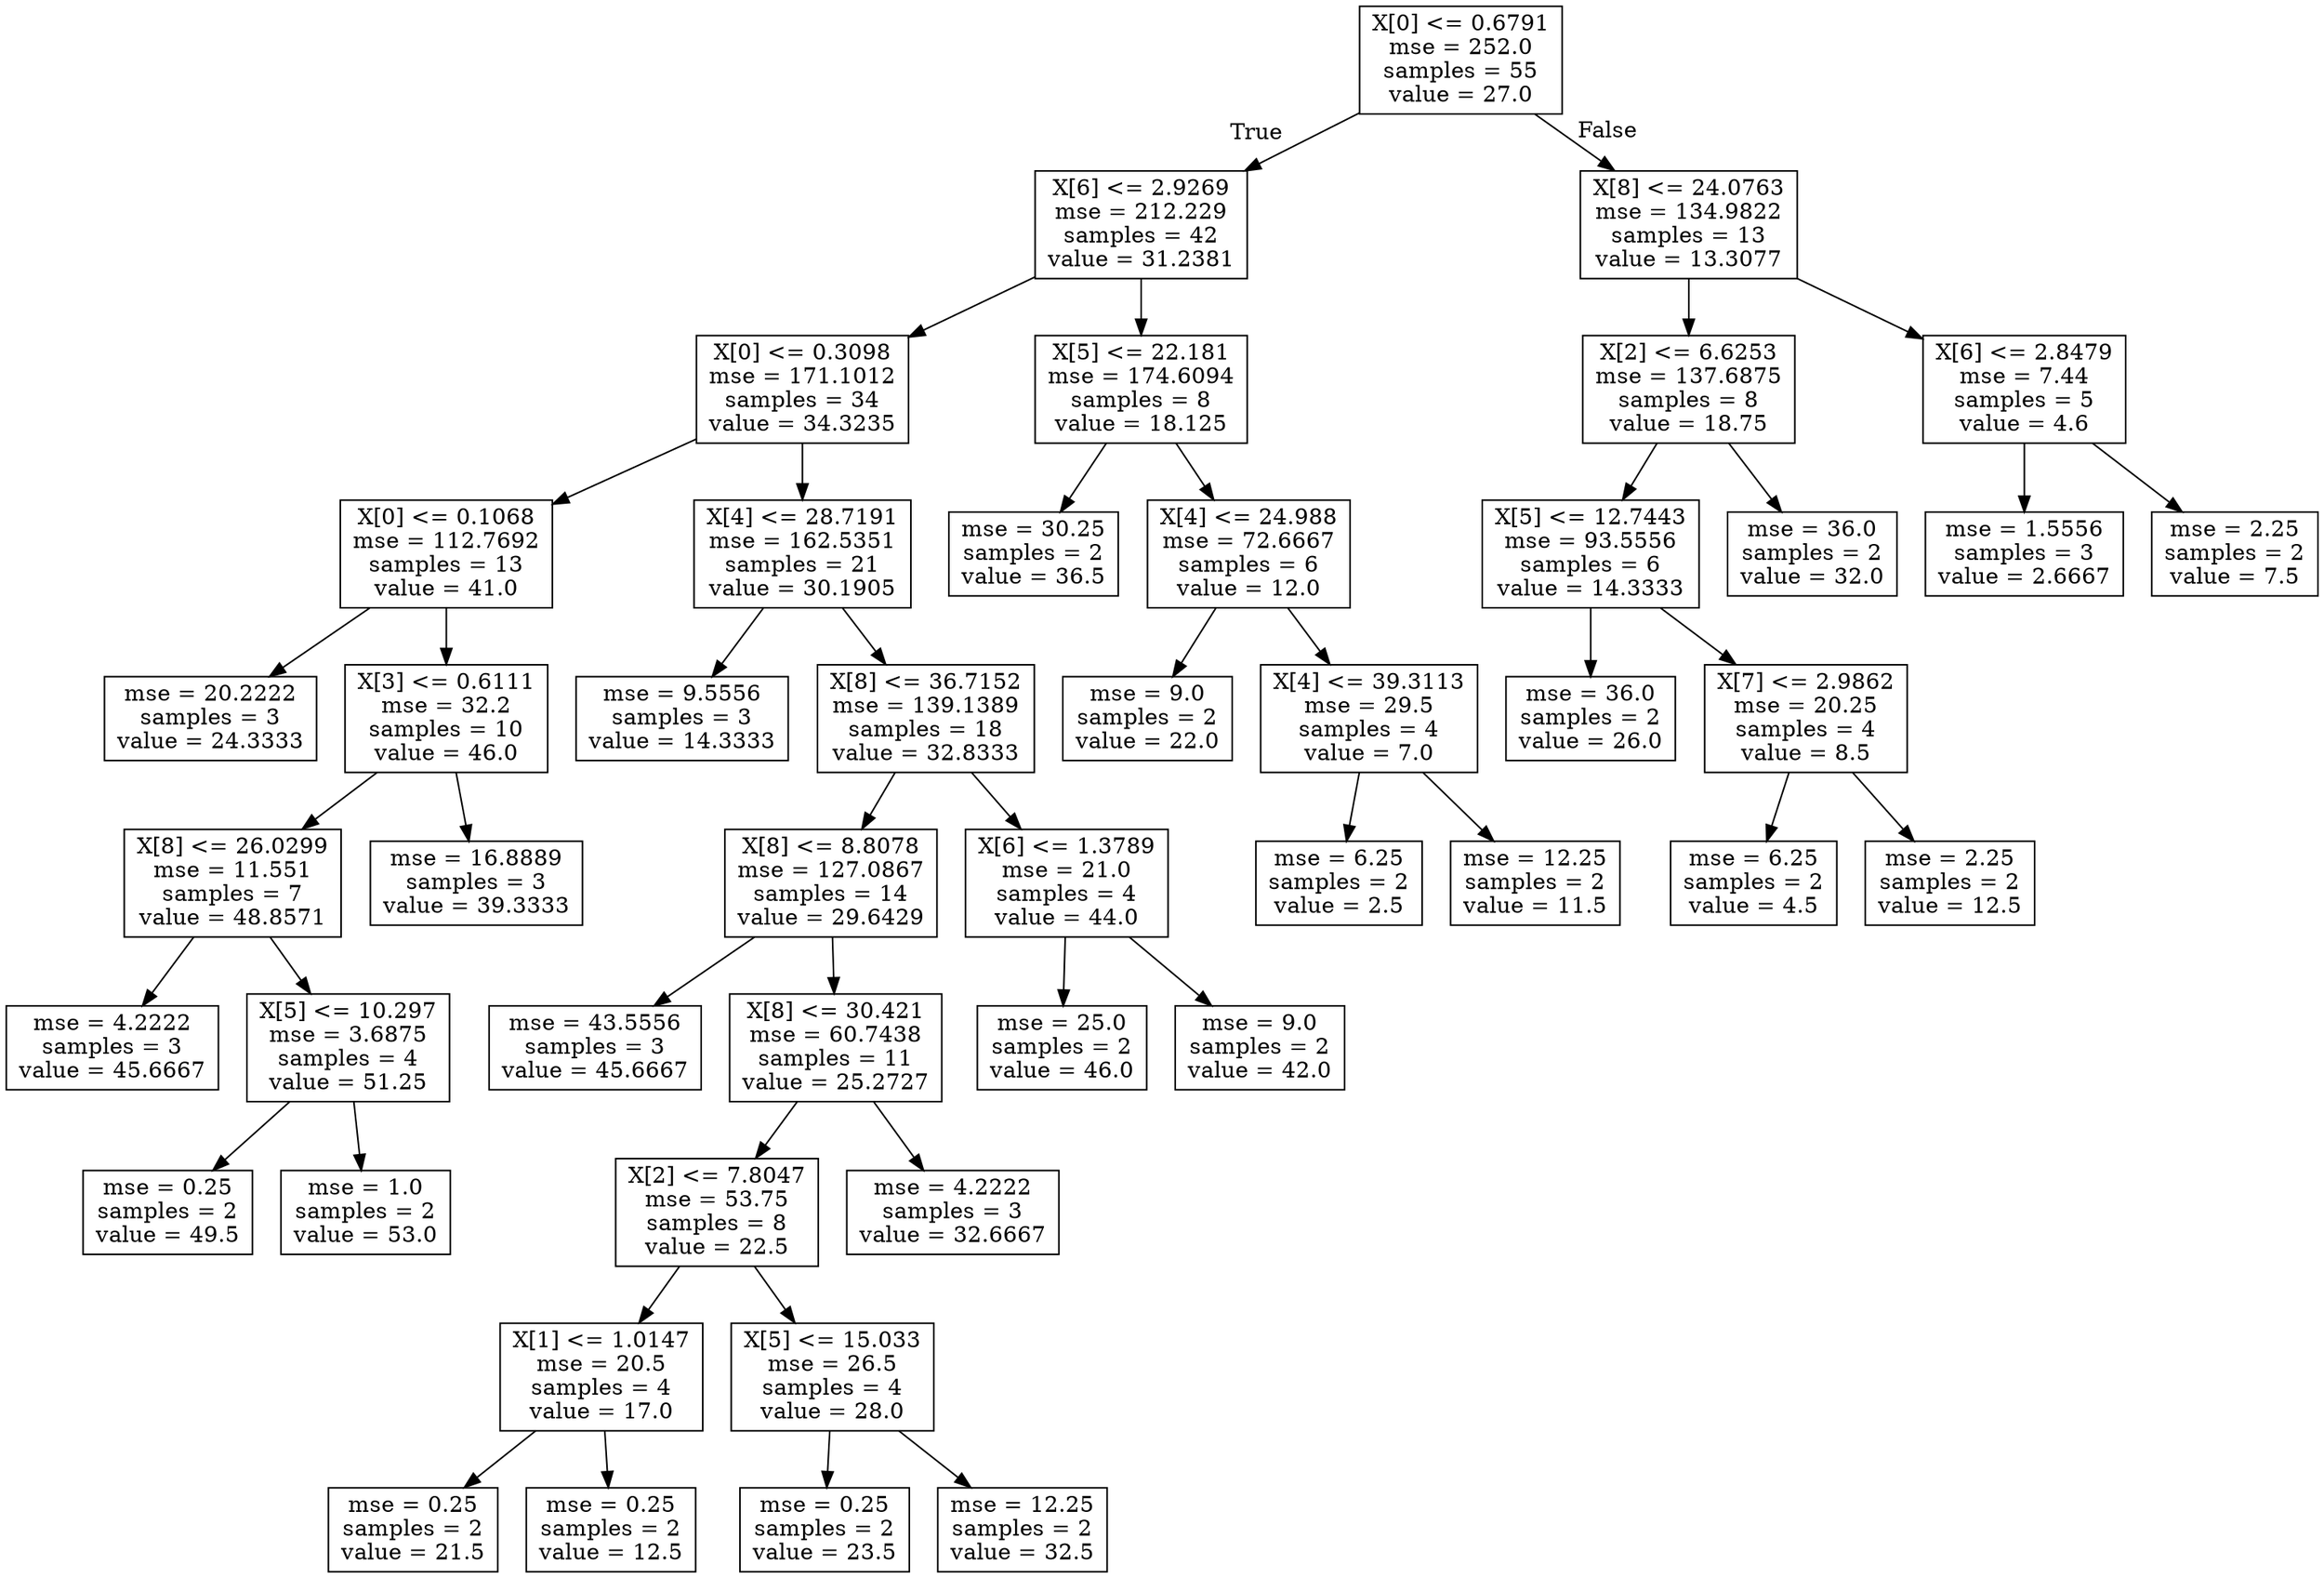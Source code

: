 digraph Tree {
node [shape=box] ;
0 [label="X[0] <= 0.6791\nmse = 252.0\nsamples = 55\nvalue = 27.0"] ;
1 [label="X[6] <= 2.9269\nmse = 212.229\nsamples = 42\nvalue = 31.2381"] ;
0 -> 1 [labeldistance=2.5, labelangle=45, headlabel="True"] ;
2 [label="X[0] <= 0.3098\nmse = 171.1012\nsamples = 34\nvalue = 34.3235"] ;
1 -> 2 ;
3 [label="X[0] <= 0.1068\nmse = 112.7692\nsamples = 13\nvalue = 41.0"] ;
2 -> 3 ;
4 [label="mse = 20.2222\nsamples = 3\nvalue = 24.3333"] ;
3 -> 4 ;
5 [label="X[3] <= 0.6111\nmse = 32.2\nsamples = 10\nvalue = 46.0"] ;
3 -> 5 ;
6 [label="X[8] <= 26.0299\nmse = 11.551\nsamples = 7\nvalue = 48.8571"] ;
5 -> 6 ;
7 [label="mse = 4.2222\nsamples = 3\nvalue = 45.6667"] ;
6 -> 7 ;
8 [label="X[5] <= 10.297\nmse = 3.6875\nsamples = 4\nvalue = 51.25"] ;
6 -> 8 ;
9 [label="mse = 0.25\nsamples = 2\nvalue = 49.5"] ;
8 -> 9 ;
10 [label="mse = 1.0\nsamples = 2\nvalue = 53.0"] ;
8 -> 10 ;
11 [label="mse = 16.8889\nsamples = 3\nvalue = 39.3333"] ;
5 -> 11 ;
12 [label="X[4] <= 28.7191\nmse = 162.5351\nsamples = 21\nvalue = 30.1905"] ;
2 -> 12 ;
13 [label="mse = 9.5556\nsamples = 3\nvalue = 14.3333"] ;
12 -> 13 ;
14 [label="X[8] <= 36.7152\nmse = 139.1389\nsamples = 18\nvalue = 32.8333"] ;
12 -> 14 ;
15 [label="X[8] <= 8.8078\nmse = 127.0867\nsamples = 14\nvalue = 29.6429"] ;
14 -> 15 ;
16 [label="mse = 43.5556\nsamples = 3\nvalue = 45.6667"] ;
15 -> 16 ;
17 [label="X[8] <= 30.421\nmse = 60.7438\nsamples = 11\nvalue = 25.2727"] ;
15 -> 17 ;
18 [label="X[2] <= 7.8047\nmse = 53.75\nsamples = 8\nvalue = 22.5"] ;
17 -> 18 ;
19 [label="X[1] <= 1.0147\nmse = 20.5\nsamples = 4\nvalue = 17.0"] ;
18 -> 19 ;
20 [label="mse = 0.25\nsamples = 2\nvalue = 21.5"] ;
19 -> 20 ;
21 [label="mse = 0.25\nsamples = 2\nvalue = 12.5"] ;
19 -> 21 ;
22 [label="X[5] <= 15.033\nmse = 26.5\nsamples = 4\nvalue = 28.0"] ;
18 -> 22 ;
23 [label="mse = 0.25\nsamples = 2\nvalue = 23.5"] ;
22 -> 23 ;
24 [label="mse = 12.25\nsamples = 2\nvalue = 32.5"] ;
22 -> 24 ;
25 [label="mse = 4.2222\nsamples = 3\nvalue = 32.6667"] ;
17 -> 25 ;
26 [label="X[6] <= 1.3789\nmse = 21.0\nsamples = 4\nvalue = 44.0"] ;
14 -> 26 ;
27 [label="mse = 25.0\nsamples = 2\nvalue = 46.0"] ;
26 -> 27 ;
28 [label="mse = 9.0\nsamples = 2\nvalue = 42.0"] ;
26 -> 28 ;
29 [label="X[5] <= 22.181\nmse = 174.6094\nsamples = 8\nvalue = 18.125"] ;
1 -> 29 ;
30 [label="mse = 30.25\nsamples = 2\nvalue = 36.5"] ;
29 -> 30 ;
31 [label="X[4] <= 24.988\nmse = 72.6667\nsamples = 6\nvalue = 12.0"] ;
29 -> 31 ;
32 [label="mse = 9.0\nsamples = 2\nvalue = 22.0"] ;
31 -> 32 ;
33 [label="X[4] <= 39.3113\nmse = 29.5\nsamples = 4\nvalue = 7.0"] ;
31 -> 33 ;
34 [label="mse = 6.25\nsamples = 2\nvalue = 2.5"] ;
33 -> 34 ;
35 [label="mse = 12.25\nsamples = 2\nvalue = 11.5"] ;
33 -> 35 ;
36 [label="X[8] <= 24.0763\nmse = 134.9822\nsamples = 13\nvalue = 13.3077"] ;
0 -> 36 [labeldistance=2.5, labelangle=-45, headlabel="False"] ;
37 [label="X[2] <= 6.6253\nmse = 137.6875\nsamples = 8\nvalue = 18.75"] ;
36 -> 37 ;
38 [label="X[5] <= 12.7443\nmse = 93.5556\nsamples = 6\nvalue = 14.3333"] ;
37 -> 38 ;
39 [label="mse = 36.0\nsamples = 2\nvalue = 26.0"] ;
38 -> 39 ;
40 [label="X[7] <= 2.9862\nmse = 20.25\nsamples = 4\nvalue = 8.5"] ;
38 -> 40 ;
41 [label="mse = 6.25\nsamples = 2\nvalue = 4.5"] ;
40 -> 41 ;
42 [label="mse = 2.25\nsamples = 2\nvalue = 12.5"] ;
40 -> 42 ;
43 [label="mse = 36.0\nsamples = 2\nvalue = 32.0"] ;
37 -> 43 ;
44 [label="X[6] <= 2.8479\nmse = 7.44\nsamples = 5\nvalue = 4.6"] ;
36 -> 44 ;
45 [label="mse = 1.5556\nsamples = 3\nvalue = 2.6667"] ;
44 -> 45 ;
46 [label="mse = 2.25\nsamples = 2\nvalue = 7.5"] ;
44 -> 46 ;
}